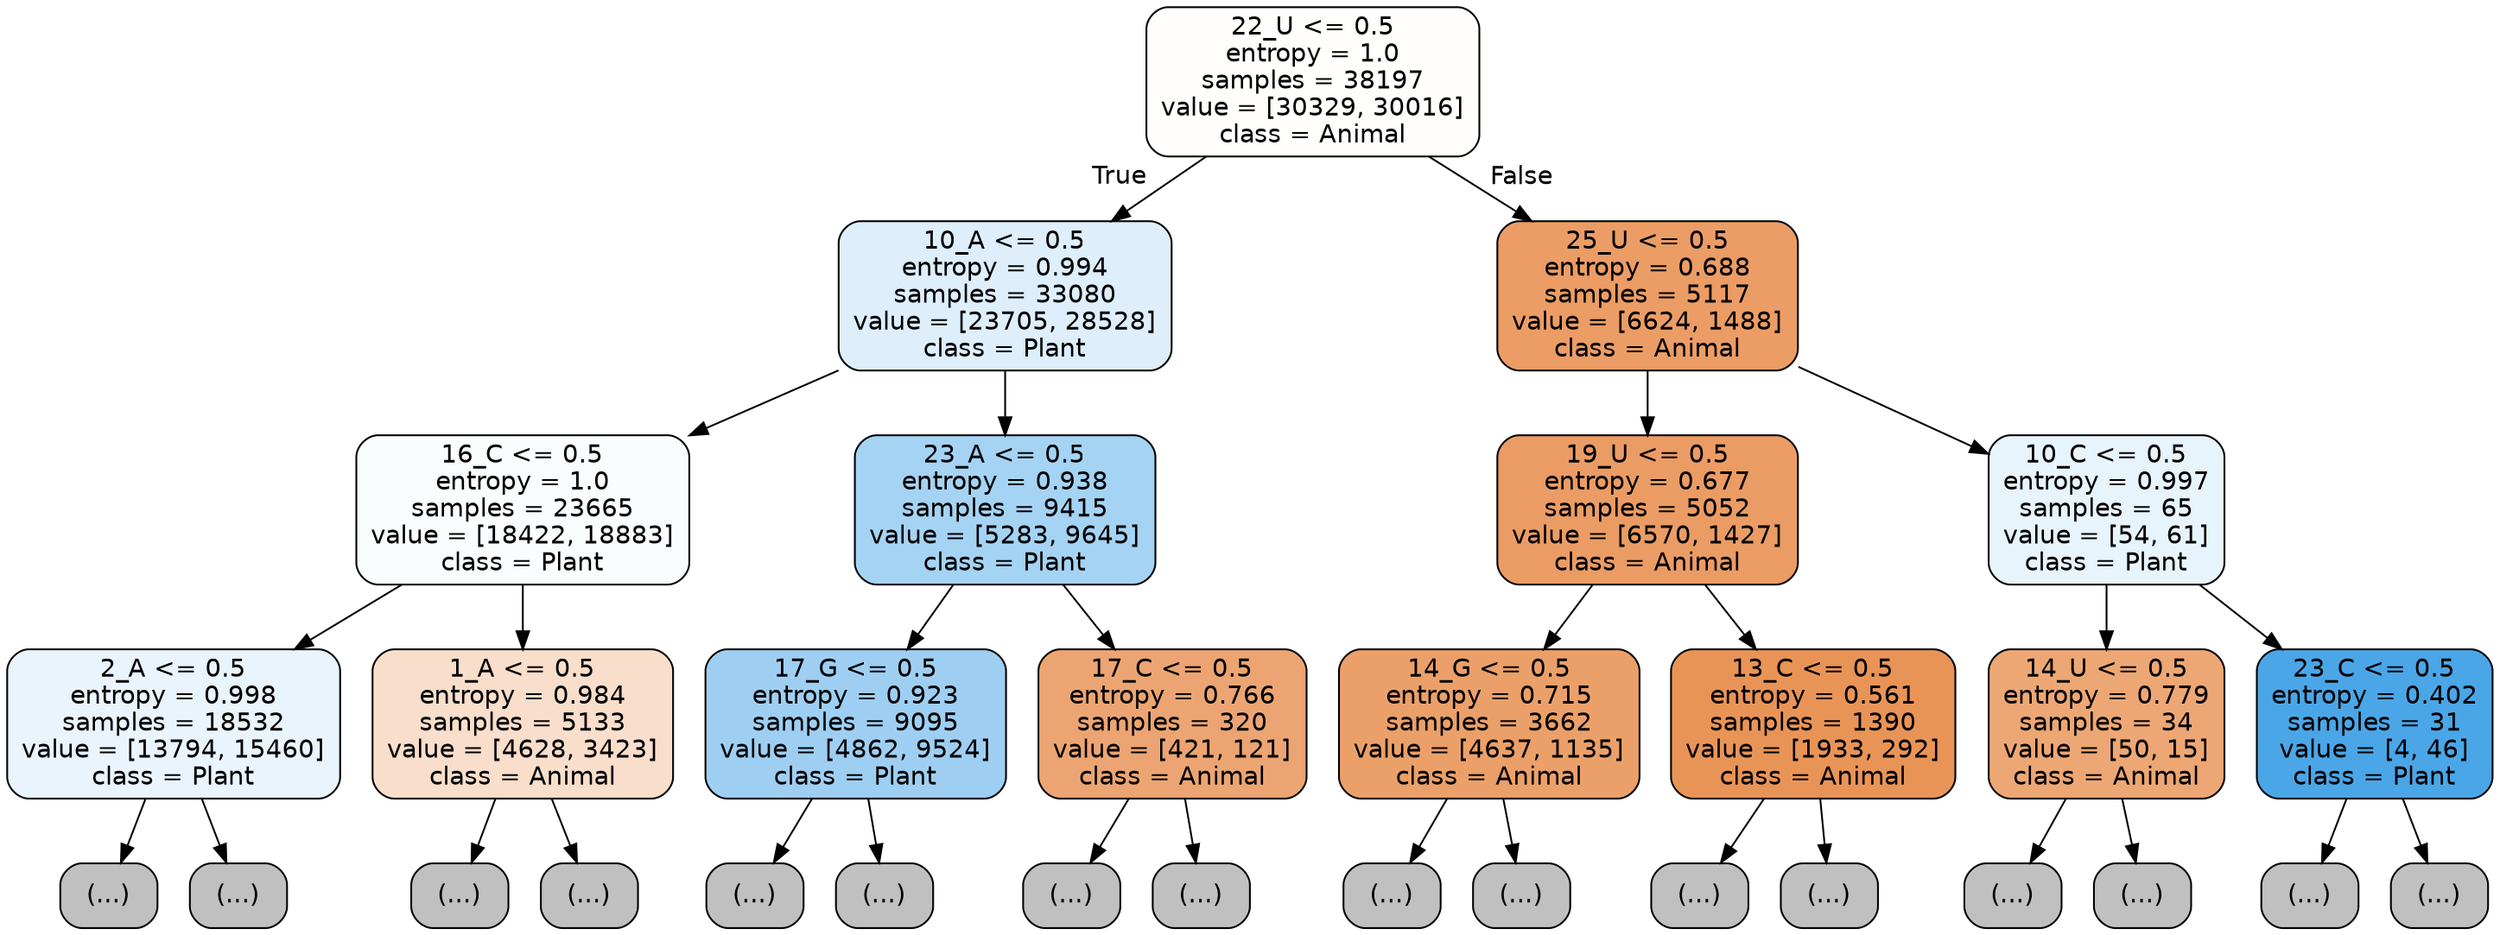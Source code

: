 digraph Tree {
node [shape=box, style="filled, rounded", color="black", fontname="helvetica"] ;
edge [fontname="helvetica"] ;
0 [label="22_U <= 0.5\nentropy = 1.0\nsamples = 38197\nvalue = [30329, 30016]\nclass = Animal", fillcolor="#fffefd"] ;
1 [label="10_A <= 0.5\nentropy = 0.994\nsamples = 33080\nvalue = [23705, 28528]\nclass = Plant", fillcolor="#deeefb"] ;
0 -> 1 [labeldistance=2.5, labelangle=45, headlabel="True"] ;
2 [label="16_C <= 0.5\nentropy = 1.0\nsamples = 23665\nvalue = [18422, 18883]\nclass = Plant", fillcolor="#fafdfe"] ;
1 -> 2 ;
3 [label="2_A <= 0.5\nentropy = 0.998\nsamples = 18532\nvalue = [13794, 15460]\nclass = Plant", fillcolor="#eaf4fc"] ;
2 -> 3 ;
4 [label="(...)", fillcolor="#C0C0C0"] ;
3 -> 4 ;
6403 [label="(...)", fillcolor="#C0C0C0"] ;
3 -> 6403 ;
8522 [label="1_A <= 0.5\nentropy = 0.984\nsamples = 5133\nvalue = [4628, 3423]\nclass = Animal", fillcolor="#f8decb"] ;
2 -> 8522 ;
8523 [label="(...)", fillcolor="#C0C0C0"] ;
8522 -> 8523 ;
10490 [label="(...)", fillcolor="#C0C0C0"] ;
8522 -> 10490 ;
11129 [label="23_A <= 0.5\nentropy = 0.938\nsamples = 9415\nvalue = [5283, 9645]\nclass = Plant", fillcolor="#a5d3f3"] ;
1 -> 11129 ;
11130 [label="17_G <= 0.5\nentropy = 0.923\nsamples = 9095\nvalue = [4862, 9524]\nclass = Plant", fillcolor="#9ecff2"] ;
11129 -> 11130 ;
11131 [label="(...)", fillcolor="#C0C0C0"] ;
11130 -> 11131 ;
13578 [label="(...)", fillcolor="#C0C0C0"] ;
11130 -> 13578 ;
14513 [label="17_C <= 0.5\nentropy = 0.766\nsamples = 320\nvalue = [421, 121]\nclass = Animal", fillcolor="#eca572"] ;
11129 -> 14513 ;
14514 [label="(...)", fillcolor="#C0C0C0"] ;
14513 -> 14514 ;
14643 [label="(...)", fillcolor="#C0C0C0"] ;
14513 -> 14643 ;
14686 [label="25_U <= 0.5\nentropy = 0.688\nsamples = 5117\nvalue = [6624, 1488]\nclass = Animal", fillcolor="#eb9d65"] ;
0 -> 14686 [labeldistance=2.5, labelangle=-45, headlabel="False"] ;
14687 [label="19_U <= 0.5\nentropy = 0.677\nsamples = 5052\nvalue = [6570, 1427]\nclass = Animal", fillcolor="#eb9c64"] ;
14686 -> 14687 ;
14688 [label="14_G <= 0.5\nentropy = 0.715\nsamples = 3662\nvalue = [4637, 1135]\nclass = Animal", fillcolor="#eba069"] ;
14687 -> 14688 ;
14689 [label="(...)", fillcolor="#C0C0C0"] ;
14688 -> 14689 ;
15764 [label="(...)", fillcolor="#C0C0C0"] ;
14688 -> 15764 ;
16109 [label="13_C <= 0.5\nentropy = 0.561\nsamples = 1390\nvalue = [1933, 292]\nclass = Animal", fillcolor="#e99457"] ;
14687 -> 16109 ;
16110 [label="(...)", fillcolor="#C0C0C0"] ;
16109 -> 16110 ;
16505 [label="(...)", fillcolor="#C0C0C0"] ;
16109 -> 16505 ;
16584 [label="10_C <= 0.5\nentropy = 0.997\nsamples = 65\nvalue = [54, 61]\nclass = Plant", fillcolor="#e8f4fc"] ;
14686 -> 16584 ;
16585 [label="14_U <= 0.5\nentropy = 0.779\nsamples = 34\nvalue = [50, 15]\nclass = Animal", fillcolor="#eda774"] ;
16584 -> 16585 ;
16586 [label="(...)", fillcolor="#C0C0C0"] ;
16585 -> 16586 ;
16605 [label="(...)", fillcolor="#C0C0C0"] ;
16585 -> 16605 ;
16606 [label="23_C <= 0.5\nentropy = 0.402\nsamples = 31\nvalue = [4, 46]\nclass = Plant", fillcolor="#4aa6e7"] ;
16584 -> 16606 ;
16607 [label="(...)", fillcolor="#C0C0C0"] ;
16606 -> 16607 ;
16610 [label="(...)", fillcolor="#C0C0C0"] ;
16606 -> 16610 ;
}